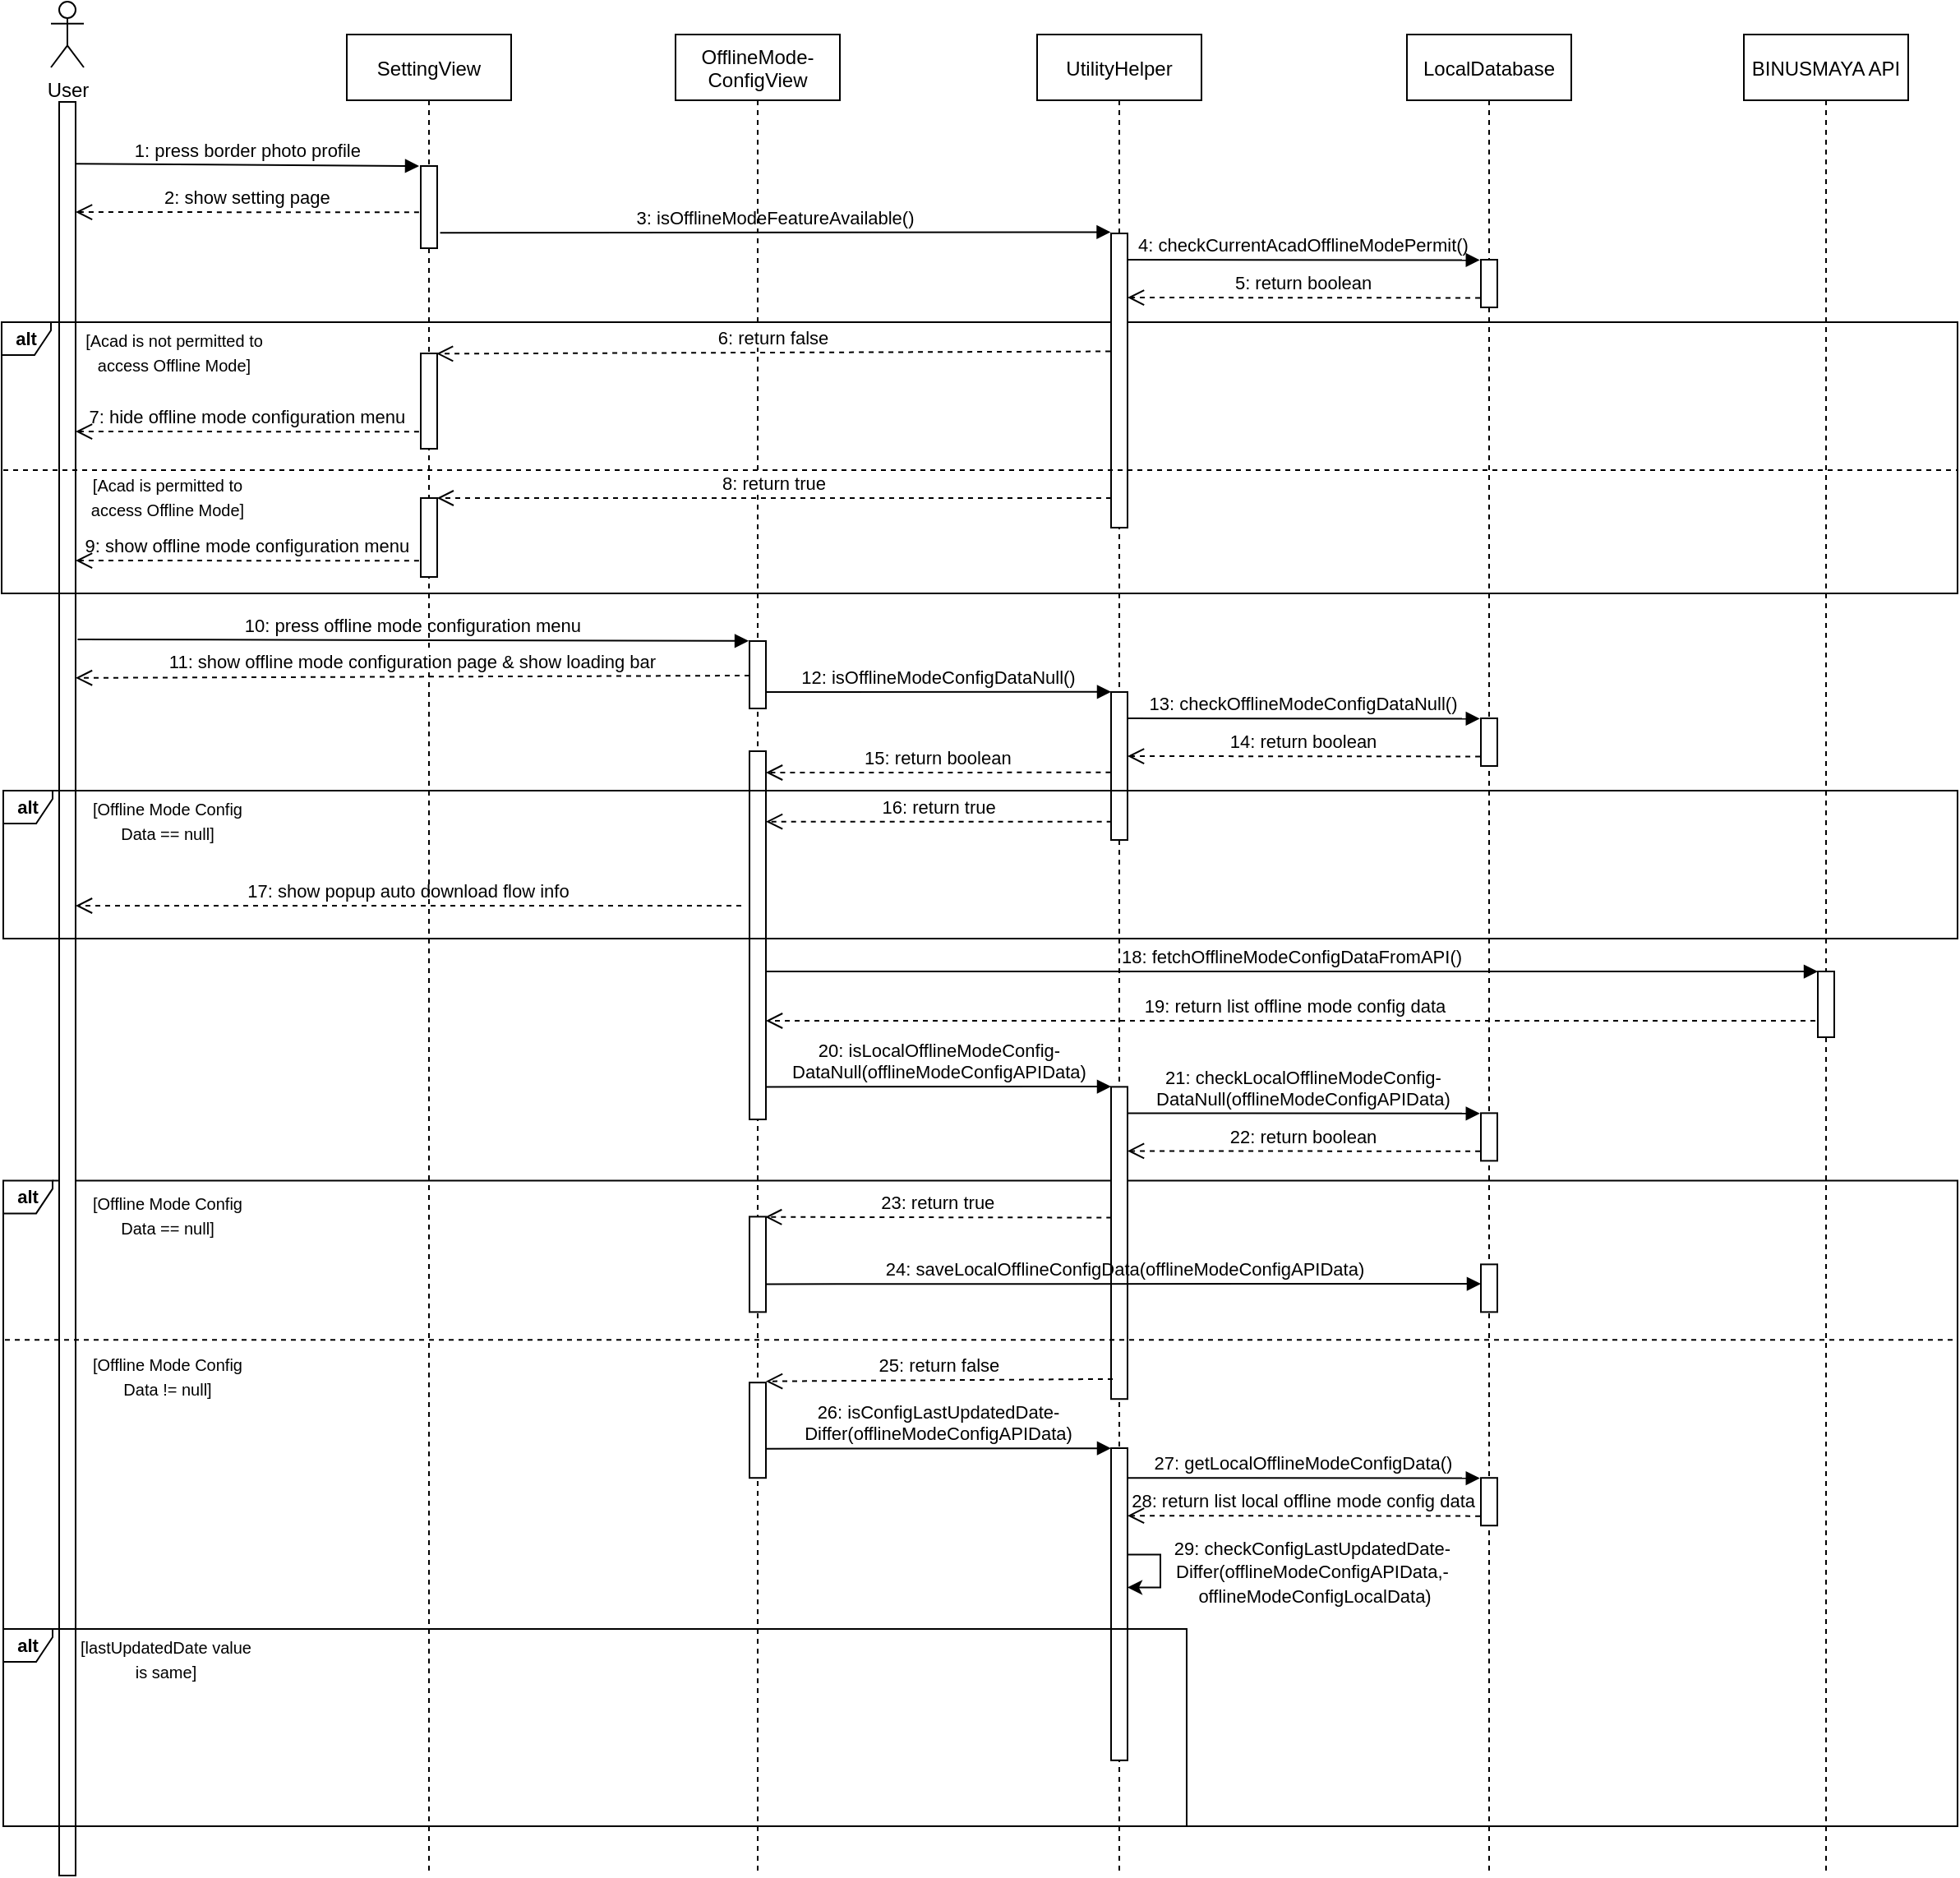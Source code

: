 <mxfile version="20.8.3" type="github">
  <diagram id="kgpKYQtTHZ0yAKxKKP6v" name="Page-1">
    <mxGraphModel dx="2805" dy="612" grid="1" gridSize="10" guides="1" tooltips="1" connect="1" arrows="1" fold="1" page="1" pageScale="1" pageWidth="850" pageHeight="1100" math="0" shadow="0">
      <root>
        <mxCell id="0" />
        <mxCell id="1" parent="0" />
        <mxCell id="rFGstGtkIx78UECEyDi8-33" value="&lt;b&gt;alt&lt;/b&gt;" style="shape=umlFrame;whiteSpace=wrap;html=1;fontSize=11;width=30;height=20;fillColor=none;" vertex="1" parent="1">
          <mxGeometry x="-1669" y="777.19" width="1189" height="392.81" as="geometry" />
        </mxCell>
        <mxCell id="rFGstGtkIx78UECEyDi8-37" value="23: return true" style="verticalAlign=bottom;endArrow=open;dashed=1;endSize=8;exitX=0.014;exitY=0.419;shadow=0;strokeWidth=1;entryX=0.955;entryY=0.003;entryDx=0;entryDy=0;entryPerimeter=0;exitDx=0;exitDy=0;exitPerimeter=0;" edge="1" parent="1" target="rFGstGtkIx78UECEyDi8-35" source="rFGstGtkIx78UECEyDi8-29">
          <mxGeometry relative="1" as="geometry">
            <mxPoint x="-1209" y="797.74" as="targetPoint" />
            <mxPoint x="-994.46" y="797.96" as="sourcePoint" />
          </mxGeometry>
        </mxCell>
        <mxCell id="VgFMn7d585Ha0XAmIZsE-21" value="" style="points=[];perimeter=orthogonalPerimeter;rounded=0;shadow=0;strokeWidth=1;" parent="1" vertex="1">
          <mxGeometry x="-1635" y="121" width="10" height="1079" as="geometry" />
        </mxCell>
        <mxCell id="VgFMn7d585Ha0XAmIZsE-23" value="&lt;b&gt;alt&lt;/b&gt;" style="shape=umlFrame;whiteSpace=wrap;html=1;fontSize=11;width=30;height=20;fillColor=none;" parent="1" vertex="1">
          <mxGeometry x="-1670" y="255" width="1190" height="165" as="geometry" />
        </mxCell>
        <mxCell id="3nuBFxr9cyL0pnOWT2aG-1" value="SettingView" style="shape=umlLifeline;perimeter=lifelinePerimeter;container=1;collapsible=0;recursiveResize=0;rounded=0;shadow=0;strokeWidth=1;" parent="1" vertex="1">
          <mxGeometry x="-1460" y="80" width="100" height="1120" as="geometry" />
        </mxCell>
        <mxCell id="3nuBFxr9cyL0pnOWT2aG-2" value="" style="points=[];perimeter=orthogonalPerimeter;rounded=0;shadow=0;strokeWidth=1;" parent="3nuBFxr9cyL0pnOWT2aG-1" vertex="1">
          <mxGeometry x="45" y="80" width="10" height="50" as="geometry" />
        </mxCell>
        <mxCell id="VgFMn7d585Ha0XAmIZsE-6" value="1: press border photo profile" style="verticalAlign=bottom;endArrow=block;shadow=0;strokeWidth=1;fontStyle=0;labelBorderColor=none;labelBackgroundColor=none;exitX=1.021;exitY=0.034;exitDx=0;exitDy=0;exitPerimeter=0;" parent="3nuBFxr9cyL0pnOWT2aG-1" edge="1">
          <mxGeometry relative="1" as="geometry">
            <mxPoint x="-164.79" y="78.62" as="sourcePoint" />
            <mxPoint x="44" y="80" as="targetPoint" />
          </mxGeometry>
        </mxCell>
        <mxCell id="3nuBFxr9cyL0pnOWT2aG-5" value="UtilityHelper" style="shape=umlLifeline;perimeter=lifelinePerimeter;container=1;collapsible=0;recursiveResize=0;rounded=0;shadow=0;strokeWidth=1;" parent="1" vertex="1">
          <mxGeometry x="-1040" y="80" width="100" height="1120" as="geometry" />
        </mxCell>
        <mxCell id="VgFMn7d585Ha0XAmIZsE-7" value="3: isOfflineModeFeatureAvailable()" style="verticalAlign=bottom;endArrow=block;shadow=0;strokeWidth=1;fontStyle=0;labelBorderColor=none;labelBackgroundColor=none;entryX=-0.024;entryY=0.003;entryDx=0;entryDy=0;entryPerimeter=0;exitX=1.178;exitY=0.813;exitDx=0;exitDy=0;exitPerimeter=0;" parent="3nuBFxr9cyL0pnOWT2aG-5" edge="1" source="3nuBFxr9cyL0pnOWT2aG-2">
          <mxGeometry relative="1" as="geometry">
            <mxPoint x="-169.633" y="120" as="sourcePoint" />
            <mxPoint x="44.76" y="120.21" as="targetPoint" />
          </mxGeometry>
        </mxCell>
        <mxCell id="VgFMn7d585Ha0XAmIZsE-16" value="" style="points=[];perimeter=orthogonalPerimeter;rounded=0;shadow=0;strokeWidth=1;" parent="3nuBFxr9cyL0pnOWT2aG-5" vertex="1">
          <mxGeometry x="45" y="121" width="10" height="179" as="geometry" />
        </mxCell>
        <mxCell id="D12k0bA-BJYKIJGbDswn-10" value="" style="group" parent="1" vertex="1" connectable="0">
          <mxGeometry x="-1640" y="80" width="20" height="710" as="geometry" />
        </mxCell>
        <mxCell id="D12k0bA-BJYKIJGbDswn-4" value="User" style="shape=umlActor;verticalLabelPosition=bottom;verticalAlign=top;html=1;outlineConnect=0;" parent="D12k0bA-BJYKIJGbDswn-10" vertex="1">
          <mxGeometry y="-20" width="20" height="40" as="geometry" />
        </mxCell>
        <mxCell id="VgFMn7d585Ha0XAmIZsE-24" value="&lt;span style=&quot;font-size: 10px;&quot;&gt;[Acad is not permitted to access Offline Mode]&lt;/span&gt;" style="text;html=1;strokeColor=none;fillColor=none;align=center;verticalAlign=middle;whiteSpace=wrap;rounded=0;" parent="1" vertex="1">
          <mxGeometry x="-1620" y="255" width="110" height="35.5" as="geometry" />
        </mxCell>
        <mxCell id="VgFMn7d585Ha0XAmIZsE-25" value="" style="points=[];perimeter=orthogonalPerimeter;rounded=0;shadow=0;strokeWidth=1;" parent="1" vertex="1">
          <mxGeometry x="-1415" y="274" width="10" height="58" as="geometry" />
        </mxCell>
        <mxCell id="VgFMn7d585Ha0XAmIZsE-49" value="" style="line;strokeWidth=1;fillColor=none;align=left;verticalAlign=middle;spacingTop=-1;spacingLeft=3;spacingRight=3;rotatable=0;labelPosition=right;points=[];portConstraint=eastwest;strokeColor=inherit;fontSize=10;dashed=1;" parent="1" vertex="1">
          <mxGeometry x="-1669" y="341" width="1189" height="8" as="geometry" />
        </mxCell>
        <mxCell id="VgFMn7d585Ha0XAmIZsE-50" value="&lt;span style=&quot;font-size: 10px;&quot;&gt;[Acad is permitted to access Offline Mode]&lt;/span&gt;" style="text;html=1;strokeColor=none;fillColor=none;align=center;verticalAlign=middle;whiteSpace=wrap;rounded=0;" parent="1" vertex="1">
          <mxGeometry x="-1624" y="343" width="110" height="35.5" as="geometry" />
        </mxCell>
        <mxCell id="Guo4P8dY95QTmtFHYeZ4-5" value="7: hide offline mode configuration menu" style="verticalAlign=bottom;endArrow=open;dashed=1;endSize=8;shadow=0;strokeWidth=1;entryX=1.046;entryY=0.283;entryDx=0;entryDy=0;entryPerimeter=0;exitX=-0.105;exitY=0.86;exitDx=0;exitDy=0;exitPerimeter=0;labelBackgroundColor=none;" parent="1" edge="1">
          <mxGeometry relative="1" as="geometry">
            <mxPoint x="-1625.0" y="321.5" as="targetPoint" />
            <mxPoint x="-1416.05" y="321.66" as="sourcePoint" />
          </mxGeometry>
        </mxCell>
        <mxCell id="Guo4P8dY95QTmtFHYeZ4-6" value="" style="points=[];perimeter=orthogonalPerimeter;rounded=0;shadow=0;strokeWidth=1;" parent="1" vertex="1">
          <mxGeometry x="-1415" y="362" width="10" height="48" as="geometry" />
        </mxCell>
        <mxCell id="eCdpHvhe5fwS4jkzBV9C-2" value="LocalDatabase" style="shape=umlLifeline;perimeter=lifelinePerimeter;container=1;collapsible=0;recursiveResize=0;rounded=0;shadow=0;strokeWidth=1;" parent="1" vertex="1">
          <mxGeometry x="-815" y="80" width="100" height="1120" as="geometry" />
        </mxCell>
        <mxCell id="eCdpHvhe5fwS4jkzBV9C-8" value="" style="points=[];perimeter=orthogonalPerimeter;rounded=0;shadow=0;strokeWidth=1;" parent="1" vertex="1">
          <mxGeometry x="-770" y="217" width="10" height="29" as="geometry" />
        </mxCell>
        <mxCell id="eCdpHvhe5fwS4jkzBV9C-9" value="4: checkCurrentAcadOfflineModePermit()" style="verticalAlign=bottom;endArrow=block;shadow=0;strokeWidth=1;fontStyle=0;labelBorderColor=none;labelBackgroundColor=none;entryX=-0.024;entryY=0.003;entryDx=0;entryDy=0;entryPerimeter=0;" parent="1" edge="1">
          <mxGeometry relative="1" as="geometry">
            <mxPoint x="-985.003" y="217" as="sourcePoint" />
            <mxPoint x="-770.61" y="217.21" as="targetPoint" />
          </mxGeometry>
        </mxCell>
        <mxCell id="eCdpHvhe5fwS4jkzBV9C-10" value="5: return boolean" style="verticalAlign=bottom;endArrow=open;dashed=1;endSize=8;exitX=0;exitY=0.95;shadow=0;strokeWidth=1;entryX=1.046;entryY=0.283;entryDx=0;entryDy=0;entryPerimeter=0;" parent="1" edge="1">
          <mxGeometry relative="1" as="geometry">
            <mxPoint x="-985" y="240" as="targetPoint" />
            <mxPoint x="-770.46" y="240.22" as="sourcePoint" />
          </mxGeometry>
        </mxCell>
        <mxCell id="rFGstGtkIx78UECEyDi8-2" value="2: show setting page" style="verticalAlign=bottom;endArrow=open;dashed=1;endSize=8;shadow=0;strokeWidth=1;entryX=1.046;entryY=0.283;entryDx=0;entryDy=0;entryPerimeter=0;exitX=-0.105;exitY=0.86;exitDx=0;exitDy=0;exitPerimeter=0;labelBackgroundColor=none;" edge="1" parent="1">
          <mxGeometry relative="1" as="geometry">
            <mxPoint x="-1625.0" y="188" as="targetPoint" />
            <mxPoint x="-1416.05" y="188.16" as="sourcePoint" />
          </mxGeometry>
        </mxCell>
        <mxCell id="rFGstGtkIx78UECEyDi8-3" value="9: show offline mode configuration menu" style="verticalAlign=bottom;endArrow=open;dashed=1;endSize=8;shadow=0;strokeWidth=1;entryX=1.046;entryY=0.283;entryDx=0;entryDy=0;entryPerimeter=0;exitX=-0.105;exitY=0.86;exitDx=0;exitDy=0;exitPerimeter=0;labelBackgroundColor=none;" edge="1" parent="1">
          <mxGeometry relative="1" as="geometry">
            <mxPoint x="-1625.0" y="400" as="targetPoint" />
            <mxPoint x="-1416.05" y="400.16" as="sourcePoint" />
          </mxGeometry>
        </mxCell>
        <mxCell id="rFGstGtkIx78UECEyDi8-4" value="10: press offline mode configuration menu" style="verticalAlign=bottom;endArrow=block;shadow=0;strokeWidth=1;fontStyle=0;labelBorderColor=none;labelBackgroundColor=none;exitX=1.021;exitY=0.034;exitDx=0;exitDy=0;exitPerimeter=0;entryX=-0.047;entryY=-0.002;entryDx=0;entryDy=0;entryPerimeter=0;" edge="1" parent="1" target="rFGstGtkIx78UECEyDi8-9">
          <mxGeometry relative="1" as="geometry">
            <mxPoint x="-1623.79" y="448" as="sourcePoint" />
            <mxPoint x="-1220" y="448" as="targetPoint" />
          </mxGeometry>
        </mxCell>
        <mxCell id="rFGstGtkIx78UECEyDi8-6" value="OfflineMode-&#xa;ConfigView" style="shape=umlLifeline;perimeter=lifelinePerimeter;container=1;collapsible=0;recursiveResize=0;rounded=0;shadow=0;strokeWidth=1;" vertex="1" parent="1">
          <mxGeometry x="-1260" y="80" width="100" height="1120" as="geometry" />
        </mxCell>
        <mxCell id="rFGstGtkIx78UECEyDi8-9" value="" style="points=[];perimeter=orthogonalPerimeter;rounded=0;shadow=0;strokeWidth=1;" vertex="1" parent="rFGstGtkIx78UECEyDi8-6">
          <mxGeometry x="45" y="369" width="10" height="41" as="geometry" />
        </mxCell>
        <mxCell id="rFGstGtkIx78UECEyDi8-18" value="" style="points=[];perimeter=orthogonalPerimeter;rounded=0;shadow=0;strokeWidth=1;" vertex="1" parent="rFGstGtkIx78UECEyDi8-6">
          <mxGeometry x="45" y="436" width="10" height="224" as="geometry" />
        </mxCell>
        <mxCell id="VgFMn7d585Ha0XAmIZsE-26" value="6: return false" style="verticalAlign=bottom;endArrow=open;dashed=1;endSize=8;exitX=0;exitY=0.95;shadow=0;strokeWidth=1;entryX=0.955;entryY=0.003;entryDx=0;entryDy=0;entryPerimeter=0;" parent="1" edge="1" target="VgFMn7d585Ha0XAmIZsE-25">
          <mxGeometry relative="1" as="geometry">
            <mxPoint x="-1210" y="272.55" as="targetPoint" />
            <mxPoint x="-995.46" y="272.77" as="sourcePoint" />
          </mxGeometry>
        </mxCell>
        <mxCell id="VgFMn7d585Ha0XAmIZsE-52" value="8: return true" style="verticalAlign=bottom;endArrow=open;dashed=1;endSize=8;shadow=0;strokeWidth=1;entryX=0.988;entryY=0;entryDx=0;entryDy=0;entryPerimeter=0;" parent="1" edge="1" target="Guo4P8dY95QTmtFHYeZ4-6">
          <mxGeometry relative="1" as="geometry">
            <mxPoint x="-1210.0" y="360.55" as="targetPoint" />
            <mxPoint x="-995" y="362" as="sourcePoint" />
          </mxGeometry>
        </mxCell>
        <mxCell id="rFGstGtkIx78UECEyDi8-10" value="11: show offline mode configuration page &amp; show loading bar" style="verticalAlign=bottom;endArrow=open;dashed=1;endSize=8;exitX=0;exitY=0.95;shadow=0;strokeWidth=1;entryX=0.955;entryY=0.003;entryDx=0;entryDy=0;entryPerimeter=0;" edge="1" parent="1">
          <mxGeometry relative="1" as="geometry">
            <mxPoint x="-1625" y="471.404" as="targetPoint" />
            <mxPoint x="-1215.01" y="470" as="sourcePoint" />
          </mxGeometry>
        </mxCell>
        <mxCell id="rFGstGtkIx78UECEyDi8-11" value="12: isOfflineModeConfigDataNull()" style="verticalAlign=bottom;endArrow=block;shadow=0;strokeWidth=1;fontStyle=0;labelBorderColor=none;labelBackgroundColor=none;exitX=1.021;exitY=0.034;exitDx=0;exitDy=0;exitPerimeter=0;entryX=0;entryY=-0.001;entryDx=0;entryDy=0;entryPerimeter=0;" edge="1" parent="1" target="rFGstGtkIx78UECEyDi8-12">
          <mxGeometry relative="1" as="geometry">
            <mxPoint x="-1205" y="480" as="sourcePoint" />
            <mxPoint x="-1000" y="480" as="targetPoint" />
          </mxGeometry>
        </mxCell>
        <mxCell id="rFGstGtkIx78UECEyDi8-12" value="" style="points=[];perimeter=orthogonalPerimeter;rounded=0;shadow=0;strokeWidth=1;" vertex="1" parent="1">
          <mxGeometry x="-995" y="480" width="10" height="90" as="geometry" />
        </mxCell>
        <mxCell id="rFGstGtkIx78UECEyDi8-13" value="" style="points=[];perimeter=orthogonalPerimeter;rounded=0;shadow=0;strokeWidth=1;" vertex="1" parent="1">
          <mxGeometry x="-770" y="496" width="10" height="29" as="geometry" />
        </mxCell>
        <mxCell id="rFGstGtkIx78UECEyDi8-14" value="13: checkOfflineModeConfigDataNull()" style="verticalAlign=bottom;endArrow=block;shadow=0;strokeWidth=1;fontStyle=0;labelBorderColor=none;labelBackgroundColor=none;entryX=-0.024;entryY=0.003;entryDx=0;entryDy=0;entryPerimeter=0;" edge="1" parent="1">
          <mxGeometry relative="1" as="geometry">
            <mxPoint x="-985.003" y="496" as="sourcePoint" />
            <mxPoint x="-770.61" y="496.21" as="targetPoint" />
          </mxGeometry>
        </mxCell>
        <mxCell id="rFGstGtkIx78UECEyDi8-15" value="14: return boolean" style="verticalAlign=bottom;endArrow=open;dashed=1;endSize=8;exitX=0;exitY=0.95;shadow=0;strokeWidth=1;entryX=1.046;entryY=0.283;entryDx=0;entryDy=0;entryPerimeter=0;" edge="1" parent="1">
          <mxGeometry relative="1" as="geometry">
            <mxPoint x="-985.0" y="519" as="targetPoint" />
            <mxPoint x="-770.46" y="519.22" as="sourcePoint" />
          </mxGeometry>
        </mxCell>
        <mxCell id="rFGstGtkIx78UECEyDi8-17" value="&lt;span style=&quot;font-size: 10px;&quot;&gt;[Offline Mode Config Data == null]&lt;/span&gt;" style="text;html=1;strokeColor=none;fillColor=none;align=center;verticalAlign=middle;whiteSpace=wrap;rounded=0;" vertex="1" parent="1">
          <mxGeometry x="-1624" y="540" width="110" height="35.5" as="geometry" />
        </mxCell>
        <mxCell id="rFGstGtkIx78UECEyDi8-21" value="17: show popup auto download flow info" style="verticalAlign=bottom;endArrow=open;dashed=1;endSize=8;shadow=0;strokeWidth=1;labelBackgroundColor=none;" edge="1" parent="1">
          <mxGeometry relative="1" as="geometry">
            <mxPoint x="-1625" y="610" as="targetPoint" />
            <mxPoint x="-1220" y="610" as="sourcePoint" />
          </mxGeometry>
        </mxCell>
        <mxCell id="rFGstGtkIx78UECEyDi8-24" value="16: return true" style="verticalAlign=bottom;endArrow=open;dashed=1;endSize=8;exitX=0.034;exitY=0.877;shadow=0;strokeWidth=1;exitDx=0;exitDy=0;exitPerimeter=0;" edge="1" parent="1" source="rFGstGtkIx78UECEyDi8-12">
          <mxGeometry relative="1" as="geometry">
            <mxPoint x="-1205" y="558.86" as="targetPoint" />
            <mxPoint x="-999.46" y="556.63" as="sourcePoint" />
          </mxGeometry>
        </mxCell>
        <mxCell id="rFGstGtkIx78UECEyDi8-28" value="20: isLocalOfflineModeConfig-&#xa;DataNull(offlineModeConfigAPIData)" style="verticalAlign=bottom;endArrow=block;shadow=0;strokeWidth=1;fontStyle=0;labelBorderColor=none;labelBackgroundColor=none;exitX=1.021;exitY=0.034;exitDx=0;exitDy=0;exitPerimeter=0;entryX=0;entryY=-0.001;entryDx=0;entryDy=0;entryPerimeter=0;" edge="1" parent="1" target="rFGstGtkIx78UECEyDi8-29">
          <mxGeometry x="0.004" relative="1" as="geometry">
            <mxPoint x="-1205" y="720.19" as="sourcePoint" />
            <mxPoint x="-1000" y="720.19" as="targetPoint" />
            <mxPoint as="offset" />
          </mxGeometry>
        </mxCell>
        <mxCell id="rFGstGtkIx78UECEyDi8-29" value="" style="points=[];perimeter=orthogonalPerimeter;rounded=0;shadow=0;strokeWidth=1;" vertex="1" parent="1">
          <mxGeometry x="-995" y="720.19" width="10" height="189.91" as="geometry" />
        </mxCell>
        <mxCell id="rFGstGtkIx78UECEyDi8-30" value="" style="points=[];perimeter=orthogonalPerimeter;rounded=0;shadow=0;strokeWidth=1;" vertex="1" parent="1">
          <mxGeometry x="-770" y="736.19" width="10" height="29" as="geometry" />
        </mxCell>
        <mxCell id="rFGstGtkIx78UECEyDi8-31" value="21: checkLocalOfflineModeConfig-&#xa;DataNull(offlineModeConfigAPIData)" style="verticalAlign=bottom;endArrow=block;shadow=0;strokeWidth=1;fontStyle=0;labelBorderColor=none;labelBackgroundColor=none;entryX=-0.024;entryY=0.003;entryDx=0;entryDy=0;entryPerimeter=0;" edge="1" parent="1">
          <mxGeometry relative="1" as="geometry">
            <mxPoint x="-985.003" y="736.19" as="sourcePoint" />
            <mxPoint x="-770.61" y="736.4" as="targetPoint" />
          </mxGeometry>
        </mxCell>
        <mxCell id="rFGstGtkIx78UECEyDi8-32" value="22: return boolean" style="verticalAlign=bottom;endArrow=open;dashed=1;endSize=8;exitX=0;exitY=0.95;shadow=0;strokeWidth=1;entryX=1.046;entryY=0.283;entryDx=0;entryDy=0;entryPerimeter=0;" edge="1" parent="1">
          <mxGeometry relative="1" as="geometry">
            <mxPoint x="-985" y="759.19" as="targetPoint" />
            <mxPoint x="-770.46" y="759.41" as="sourcePoint" />
          </mxGeometry>
        </mxCell>
        <mxCell id="rFGstGtkIx78UECEyDi8-34" value="&lt;span style=&quot;font-size: 10px;&quot;&gt;[Offline Mode Config Data == null]&lt;/span&gt;" style="text;html=1;strokeColor=none;fillColor=none;align=center;verticalAlign=middle;whiteSpace=wrap;rounded=0;" vertex="1" parent="1">
          <mxGeometry x="-1624" y="780.19" width="110" height="35.5" as="geometry" />
        </mxCell>
        <mxCell id="rFGstGtkIx78UECEyDi8-35" value="" style="points=[];perimeter=orthogonalPerimeter;rounded=0;shadow=0;strokeWidth=1;" vertex="1" parent="1">
          <mxGeometry x="-1215" y="799.19" width="10" height="58" as="geometry" />
        </mxCell>
        <mxCell id="rFGstGtkIx78UECEyDi8-38" value="" style="line;strokeWidth=1;fillColor=none;align=left;verticalAlign=middle;spacingTop=-1;spacingLeft=3;spacingRight=3;rotatable=0;labelPosition=right;points=[];portConstraint=eastwest;strokeColor=inherit;fontSize=10;dashed=1;" vertex="1" parent="1">
          <mxGeometry x="-1668" y="870.1" width="1188" height="8" as="geometry" />
        </mxCell>
        <mxCell id="rFGstGtkIx78UECEyDi8-39" value="&lt;span style=&quot;font-size: 10px;&quot;&gt;[Offline Mode Config Data != null]&lt;/span&gt;" style="text;html=1;strokeColor=none;fillColor=none;align=center;verticalAlign=middle;whiteSpace=wrap;rounded=0;" vertex="1" parent="1">
          <mxGeometry x="-1624" y="878.1" width="110" height="35.5" as="geometry" />
        </mxCell>
        <mxCell id="rFGstGtkIx78UECEyDi8-40" value="25: return false" style="verticalAlign=bottom;endArrow=open;dashed=1;endSize=8;exitX=0;exitY=0.95;shadow=0;strokeWidth=1;entryX=0.955;entryY=0.003;entryDx=0;entryDy=0;entryPerimeter=0;" edge="1" parent="1">
          <mxGeometry relative="1" as="geometry">
            <mxPoint x="-1205.0" y="899.344" as="targetPoint" />
            <mxPoint x="-994.01" y="897.94" as="sourcePoint" />
          </mxGeometry>
        </mxCell>
        <mxCell id="rFGstGtkIx78UECEyDi8-41" value="" style="points=[];perimeter=orthogonalPerimeter;rounded=0;shadow=0;strokeWidth=1;" vertex="1" parent="1">
          <mxGeometry x="-1215" y="900.1" width="10" height="58" as="geometry" />
        </mxCell>
        <mxCell id="rFGstGtkIx78UECEyDi8-42" value="26: isConfigLastUpdatedDate-&#xa;Differ(offlineModeConfigAPIData)" style="verticalAlign=bottom;endArrow=block;shadow=0;strokeWidth=1;fontStyle=0;labelBorderColor=none;labelBackgroundColor=none;exitX=1.021;exitY=0.034;exitDx=0;exitDy=0;exitPerimeter=0;entryX=0;entryY=-0.001;entryDx=0;entryDy=0;entryPerimeter=0;" edge="1" parent="1">
          <mxGeometry relative="1" as="geometry">
            <mxPoint x="-1205" y="940.32" as="sourcePoint" />
            <mxPoint x="-995" y="940.1" as="targetPoint" />
          </mxGeometry>
        </mxCell>
        <mxCell id="rFGstGtkIx78UECEyDi8-44" value="18: fetchOfflineModeConfigDataFromAPI()" style="verticalAlign=bottom;endArrow=block;shadow=0;strokeWidth=1;fontStyle=0;labelBorderColor=none;labelBackgroundColor=none;exitX=1.021;exitY=0.034;exitDx=0;exitDy=0;exitPerimeter=0;entryX=0.002;entryY=0.001;entryDx=0;entryDy=0;entryPerimeter=0;" edge="1" parent="1" target="rFGstGtkIx78UECEyDi8-46">
          <mxGeometry relative="1" as="geometry">
            <mxPoint x="-1205" y="650" as="sourcePoint" />
            <mxPoint x="-570" y="650" as="targetPoint" />
          </mxGeometry>
        </mxCell>
        <mxCell id="rFGstGtkIx78UECEyDi8-45" value="15: return boolean" style="verticalAlign=bottom;endArrow=open;dashed=1;endSize=8;shadow=0;strokeWidth=1;entryX=1.046;entryY=0.283;entryDx=0;entryDy=0;entryPerimeter=0;exitX=-0.03;exitY=0.499;exitDx=0;exitDy=0;exitPerimeter=0;" edge="1" parent="1">
          <mxGeometry relative="1" as="geometry">
            <mxPoint x="-1205.0" y="529" as="targetPoint" />
            <mxPoint x="-995.3" y="528.91" as="sourcePoint" />
          </mxGeometry>
        </mxCell>
        <mxCell id="rFGstGtkIx78UECEyDi8-16" value="&lt;b&gt;alt&lt;/b&gt;" style="shape=umlFrame;whiteSpace=wrap;html=1;fontSize=11;width=30;height=20;fillColor=none;" vertex="1" parent="1">
          <mxGeometry x="-1669" y="540" width="1189" height="90" as="geometry" />
        </mxCell>
        <mxCell id="rFGstGtkIx78UECEyDi8-47" value="19: return list offline mode config data" style="verticalAlign=bottom;endArrow=open;dashed=1;endSize=8;shadow=0;strokeWidth=1;entryX=1.046;entryY=0.283;entryDx=0;entryDy=0;entryPerimeter=0;" edge="1" parent="1" source="rFGstGtkIx78UECEyDi8-43">
          <mxGeometry relative="1" as="geometry">
            <mxPoint x="-1205.0" y="680.0" as="targetPoint" />
            <mxPoint x="-990.46" y="680.22" as="sourcePoint" />
          </mxGeometry>
        </mxCell>
        <mxCell id="rFGstGtkIx78UECEyDi8-43" value="BINUSMAYA API" style="shape=umlLifeline;perimeter=lifelinePerimeter;container=1;collapsible=0;recursiveResize=0;rounded=0;shadow=0;strokeWidth=1;" vertex="1" parent="1">
          <mxGeometry x="-610" y="80" width="100" height="1120" as="geometry" />
        </mxCell>
        <mxCell id="rFGstGtkIx78UECEyDi8-46" value="" style="points=[];perimeter=orthogonalPerimeter;rounded=0;shadow=0;strokeWidth=1;" vertex="1" parent="rFGstGtkIx78UECEyDi8-43">
          <mxGeometry x="45" y="570" width="10" height="40" as="geometry" />
        </mxCell>
        <mxCell id="rFGstGtkIx78UECEyDi8-49" value="24: saveLocalOfflineConfigData(offlineModeConfigAPIData)" style="verticalAlign=bottom;endArrow=block;shadow=0;strokeWidth=1;fontStyle=0;labelBorderColor=none;labelBackgroundColor=none;exitX=1.021;exitY=0.034;exitDx=0;exitDy=0;exitPerimeter=0;" edge="1" parent="1">
          <mxGeometry x="0.004" relative="1" as="geometry">
            <mxPoint x="-1205" y="840.19" as="sourcePoint" />
            <mxPoint x="-770" y="840" as="targetPoint" />
            <mxPoint as="offset" />
          </mxGeometry>
        </mxCell>
        <mxCell id="rFGstGtkIx78UECEyDi8-50" value="" style="points=[];perimeter=orthogonalPerimeter;rounded=0;shadow=0;strokeWidth=1;" vertex="1" parent="1">
          <mxGeometry x="-770" y="828.19" width="10" height="29" as="geometry" />
        </mxCell>
        <mxCell id="rFGstGtkIx78UECEyDi8-51" value="" style="points=[];perimeter=orthogonalPerimeter;rounded=0;shadow=0;strokeWidth=1;" vertex="1" parent="1">
          <mxGeometry x="-995" y="940" width="10" height="189.91" as="geometry" />
        </mxCell>
        <mxCell id="rFGstGtkIx78UECEyDi8-52" value="" style="points=[];perimeter=orthogonalPerimeter;rounded=0;shadow=0;strokeWidth=1;" vertex="1" parent="1">
          <mxGeometry x="-770" y="958.1" width="10" height="29" as="geometry" />
        </mxCell>
        <mxCell id="rFGstGtkIx78UECEyDi8-53" value="27: getLocalOfflineModeConfigData()" style="verticalAlign=bottom;endArrow=block;shadow=0;strokeWidth=1;fontStyle=0;labelBorderColor=none;labelBackgroundColor=none;entryX=-0.024;entryY=0.003;entryDx=0;entryDy=0;entryPerimeter=0;" edge="1" parent="1">
          <mxGeometry relative="1" as="geometry">
            <mxPoint x="-985.003" y="958.1" as="sourcePoint" />
            <mxPoint x="-770.61" y="958.31" as="targetPoint" />
          </mxGeometry>
        </mxCell>
        <mxCell id="rFGstGtkIx78UECEyDi8-54" value="28: return list local offline mode config data" style="verticalAlign=bottom;endArrow=open;dashed=1;endSize=8;exitX=0;exitY=0.95;shadow=0;strokeWidth=1;entryX=1.046;entryY=0.283;entryDx=0;entryDy=0;entryPerimeter=0;labelBackgroundColor=none;" edge="1" parent="1">
          <mxGeometry relative="1" as="geometry">
            <mxPoint x="-985" y="981.1" as="targetPoint" />
            <mxPoint x="-770.46" y="981.32" as="sourcePoint" />
          </mxGeometry>
        </mxCell>
        <mxCell id="rFGstGtkIx78UECEyDi8-55" value="" style="endArrow=classic;html=1;rounded=0;labelBackgroundColor=none;labelBorderColor=none;edgeStyle=elbowEdgeStyle;" edge="1" parent="1">
          <mxGeometry x="-1" y="41" width="50" height="50" relative="1" as="geometry">
            <mxPoint x="-985" y="1004.75" as="sourcePoint" />
            <mxPoint x="-985" y="1024.75" as="targetPoint" />
            <Array as="points">
              <mxPoint x="-965" y="1014.75" />
            </Array>
            <mxPoint x="-40" y="31" as="offset" />
          </mxGeometry>
        </mxCell>
        <mxCell id="rFGstGtkIx78UECEyDi8-56" value="&lt;font style=&quot;font-size: 11px;&quot;&gt;29: checkConfigLastUpdatedDate-&lt;br&gt;Differ(&lt;span style=&quot;&quot;&gt;offlineModeConfigAPIData,-&lt;br&gt;&amp;nbsp;&lt;/span&gt;&lt;span style=&quot;&quot;&gt;offlineModeConfigLocalData)&lt;/span&gt;&lt;br&gt;&lt;/font&gt;" style="text;html=1;strokeColor=none;fillColor=none;align=center;verticalAlign=middle;whiteSpace=wrap;rounded=0;" vertex="1" parent="1">
          <mxGeometry x="-960" y="995" width="175" height="39.5" as="geometry" />
        </mxCell>
        <mxCell id="rFGstGtkIx78UECEyDi8-57" value="&lt;b&gt;alt&lt;/b&gt;" style="shape=umlFrame;whiteSpace=wrap;html=1;fontSize=11;width=30;height=20;fillColor=none;" vertex="1" parent="1">
          <mxGeometry x="-1669" y="1050" width="720" height="120" as="geometry" />
        </mxCell>
        <mxCell id="rFGstGtkIx78UECEyDi8-58" value="&lt;span style=&quot;font-size: 10px;&quot;&gt;[lastUpdatedDate value is same]&lt;/span&gt;" style="text;html=1;strokeColor=none;fillColor=none;align=center;verticalAlign=middle;whiteSpace=wrap;rounded=0;" vertex="1" parent="1">
          <mxGeometry x="-1625" y="1050" width="110" height="35.5" as="geometry" />
        </mxCell>
      </root>
    </mxGraphModel>
  </diagram>
</mxfile>
